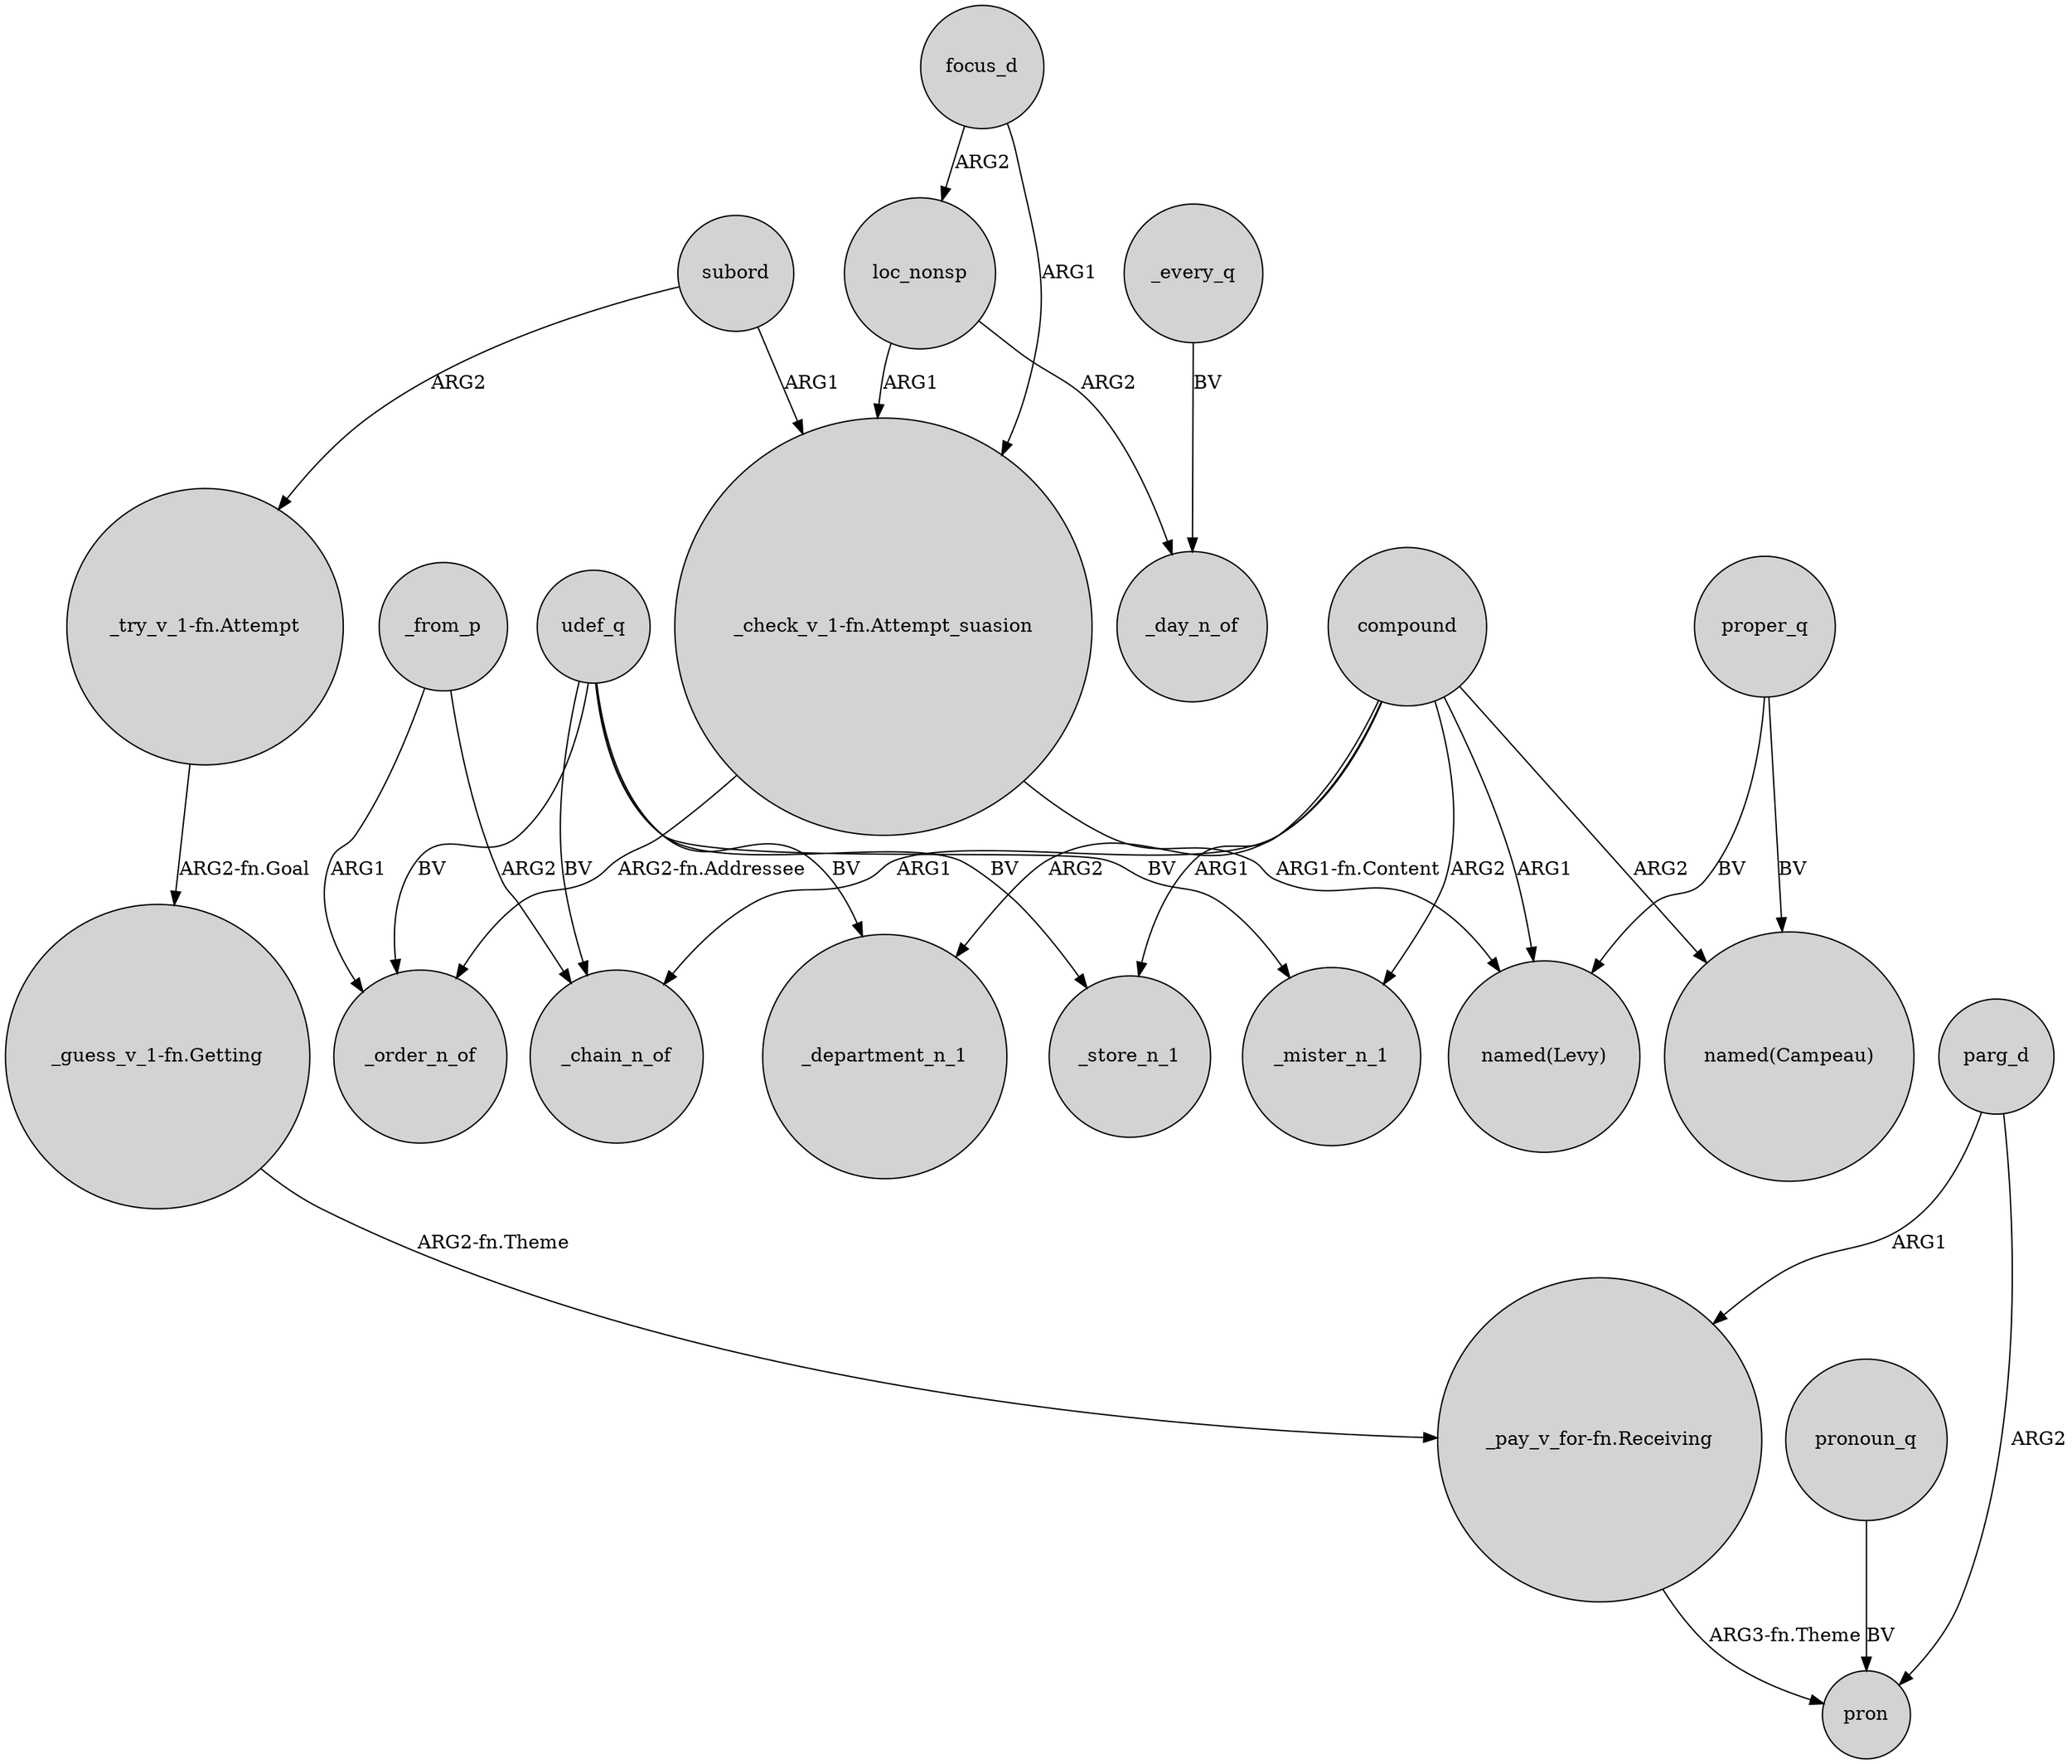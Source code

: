 digraph {
	node [shape=circle style=filled]
	subord -> "_check_v_1-fn.Attempt_suasion" [label=ARG1]
	compound -> _mister_n_1 [label=ARG2]
	proper_q -> "named(Campeau)" [label=BV]
	_from_p -> _order_n_of [label=ARG1]
	compound -> _chain_n_of [label=ARG1]
	compound -> "named(Campeau)" [label=ARG2]
	parg_d -> pron [label=ARG2]
	udef_q -> _order_n_of [label=BV]
	focus_d -> "_check_v_1-fn.Attempt_suasion" [label=ARG1]
	proper_q -> "named(Levy)" [label=BV]
	focus_d -> loc_nonsp [label=ARG2]
	udef_q -> _mister_n_1 [label=BV]
	udef_q -> _department_n_1 [label=BV]
	_from_p -> _chain_n_of [label=ARG2]
	udef_q -> _chain_n_of [label=BV]
	"_check_v_1-fn.Attempt_suasion" -> _order_n_of [label="ARG2-fn.Addressee"]
	compound -> "named(Levy)" [label=ARG1]
	pronoun_q -> pron [label=BV]
	loc_nonsp -> "_check_v_1-fn.Attempt_suasion" [label=ARG1]
	subord -> "_try_v_1-fn.Attempt" [label=ARG2]
	udef_q -> _store_n_1 [label=BV]
	"_guess_v_1-fn.Getting" -> "_pay_v_for-fn.Receiving" [label="ARG2-fn.Theme"]
	"_try_v_1-fn.Attempt" -> "_guess_v_1-fn.Getting" [label="ARG2-fn.Goal"]
	"_pay_v_for-fn.Receiving" -> pron [label="ARG3-fn.Theme"]
	compound -> _store_n_1 [label=ARG1]
	"_check_v_1-fn.Attempt_suasion" -> "named(Levy)" [label="ARG1-fn.Content"]
	compound -> _department_n_1 [label=ARG2]
	_every_q -> _day_n_of [label=BV]
	loc_nonsp -> _day_n_of [label=ARG2]
	parg_d -> "_pay_v_for-fn.Receiving" [label=ARG1]
}
